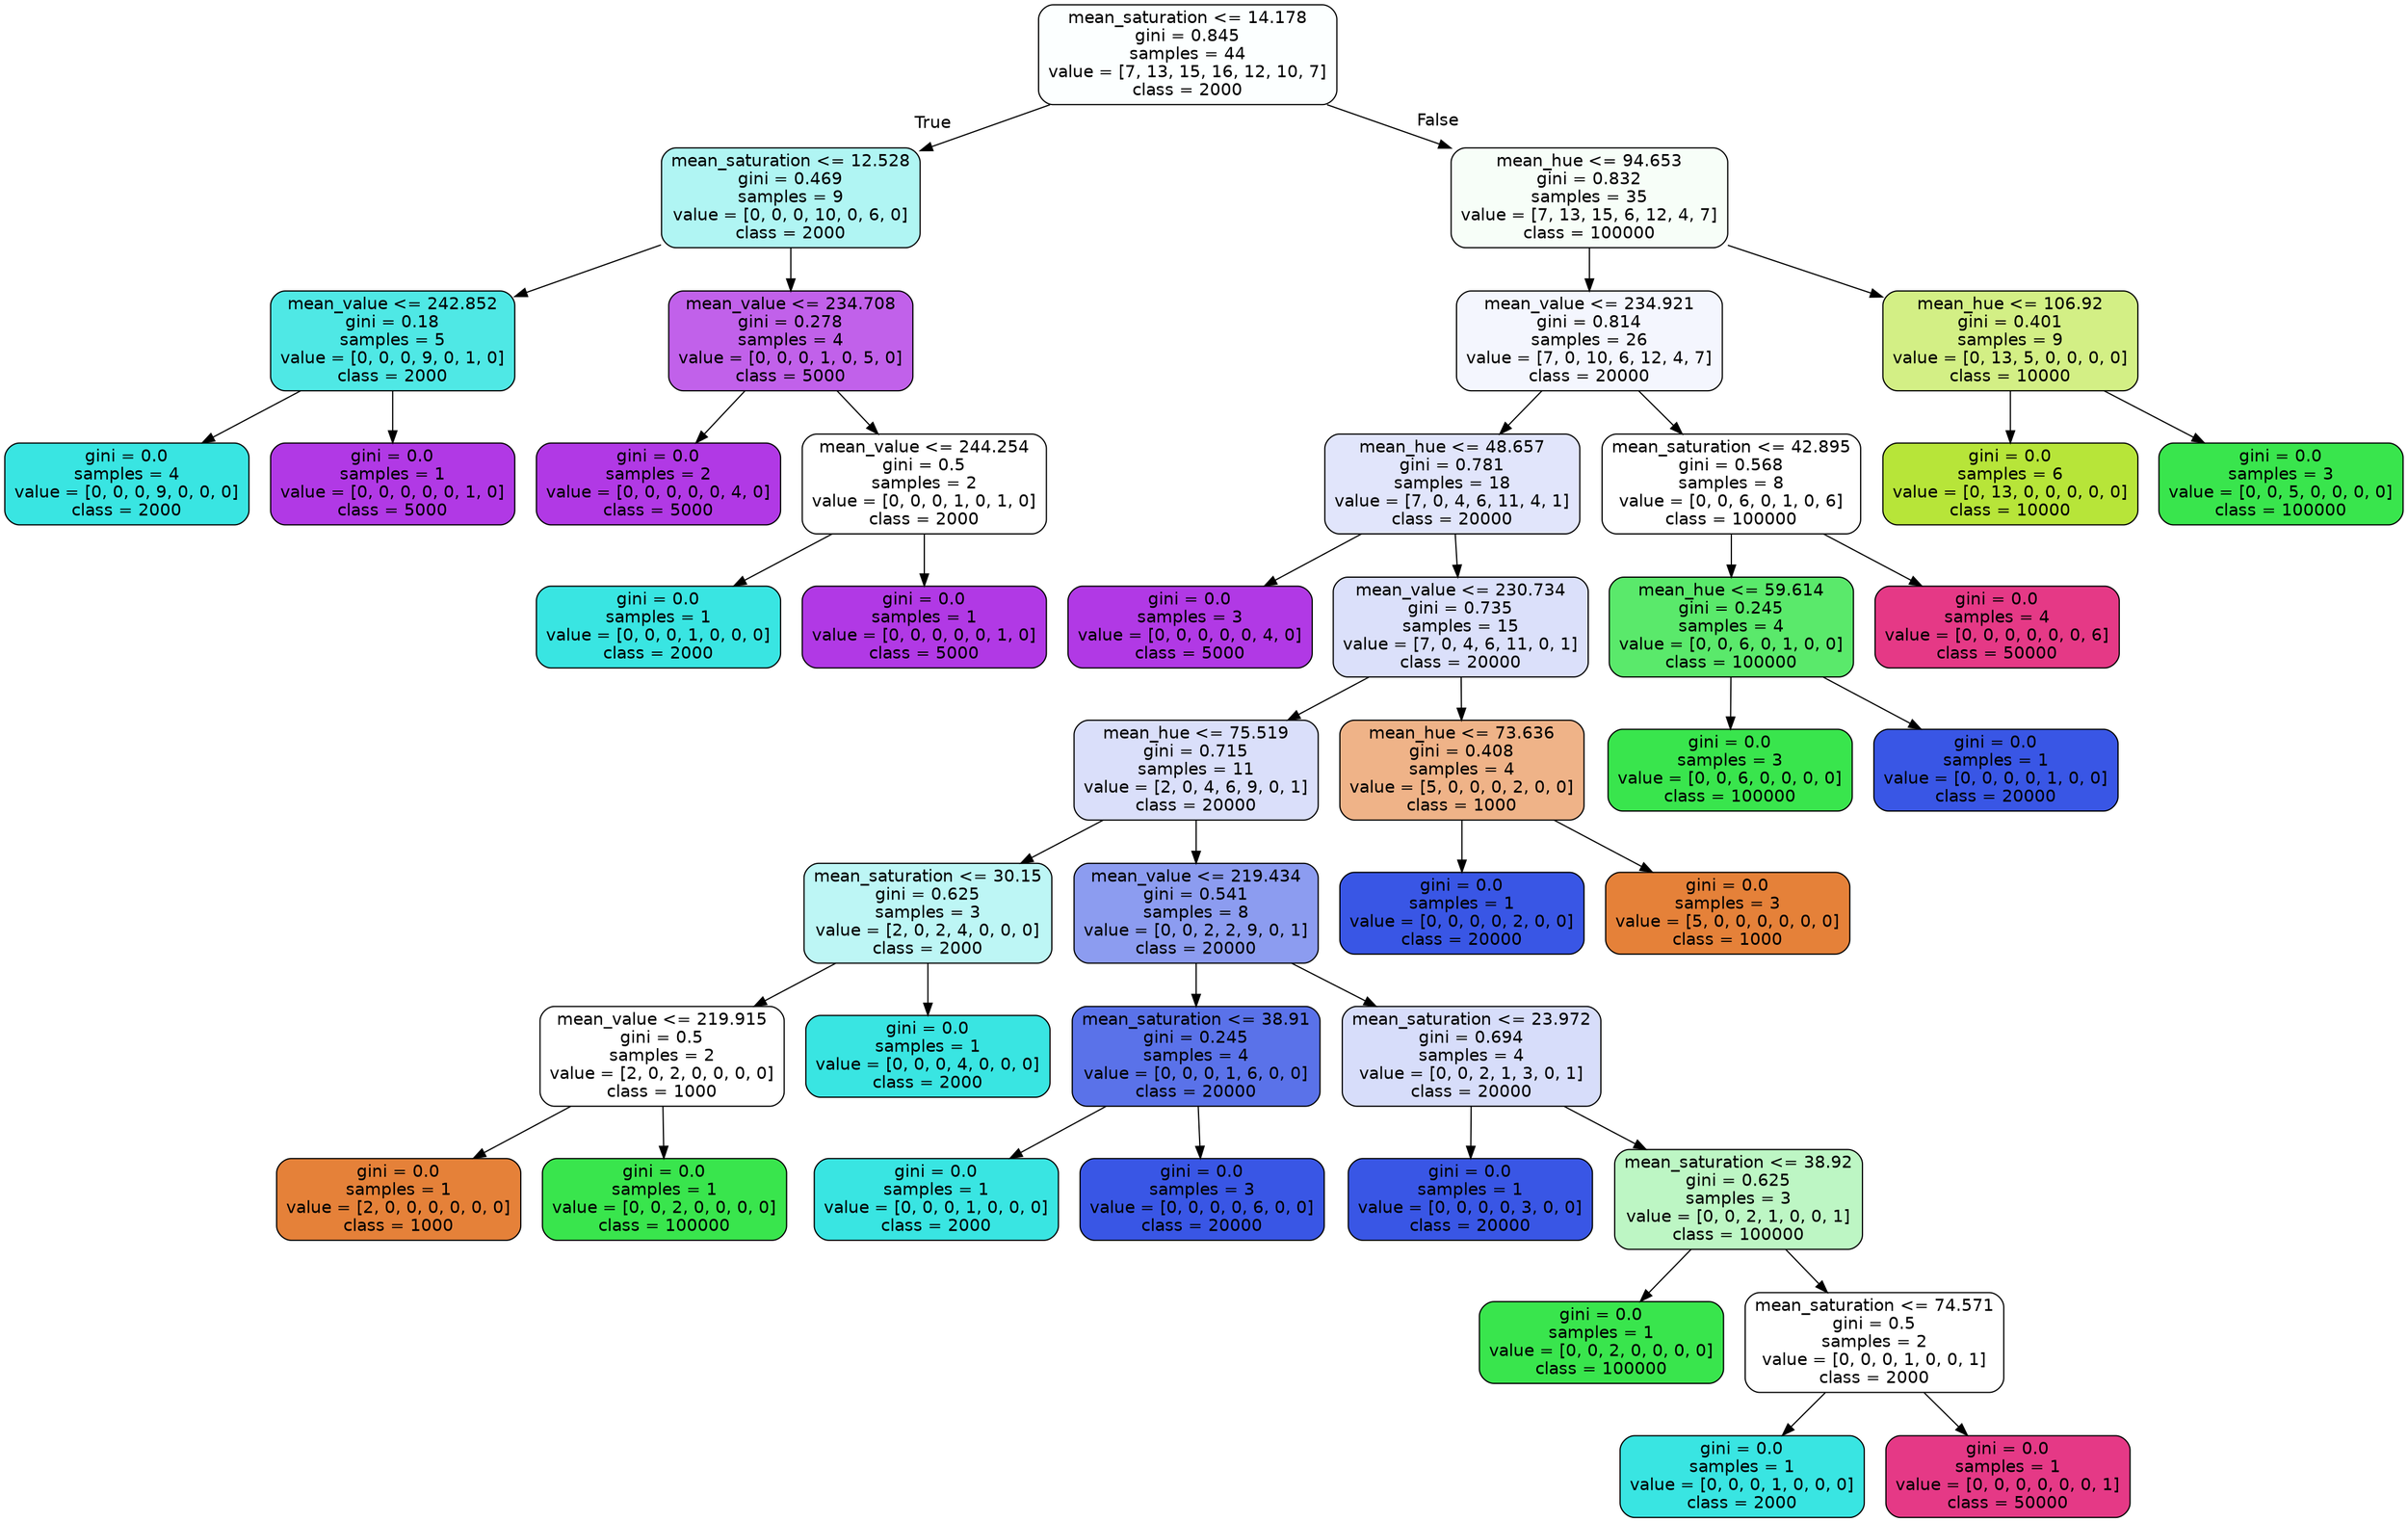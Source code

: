 digraph Tree {
node [shape=box, style="filled, rounded", color="black", fontname="helvetica"] ;
edge [fontname="helvetica"] ;
0 [label="mean_saturation <= 14.178\ngini = 0.845\nsamples = 44\nvalue = [7, 13, 15, 16, 12, 10, 7]\nclass = 2000", fillcolor="#fcffff"] ;
1 [label="mean_saturation <= 12.528\ngini = 0.469\nsamples = 9\nvalue = [0, 0, 0, 10, 0, 6, 0]\nclass = 2000", fillcolor="#b0f5f3"] ;
0 -> 1 [labeldistance=2.5, labelangle=45, headlabel="True"] ;
2 [label="mean_value <= 242.852\ngini = 0.18\nsamples = 5\nvalue = [0, 0, 0, 9, 0, 1, 0]\nclass = 2000", fillcolor="#4fe8e5"] ;
1 -> 2 ;
3 [label="gini = 0.0\nsamples = 4\nvalue = [0, 0, 0, 9, 0, 0, 0]\nclass = 2000", fillcolor="#39e5e2"] ;
2 -> 3 ;
4 [label="gini = 0.0\nsamples = 1\nvalue = [0, 0, 0, 0, 0, 1, 0]\nclass = 5000", fillcolor="#b139e5"] ;
2 -> 4 ;
5 [label="mean_value <= 234.708\ngini = 0.278\nsamples = 4\nvalue = [0, 0, 0, 1, 0, 5, 0]\nclass = 5000", fillcolor="#c161ea"] ;
1 -> 5 ;
6 [label="gini = 0.0\nsamples = 2\nvalue = [0, 0, 0, 0, 0, 4, 0]\nclass = 5000", fillcolor="#b139e5"] ;
5 -> 6 ;
7 [label="mean_value <= 244.254\ngini = 0.5\nsamples = 2\nvalue = [0, 0, 0, 1, 0, 1, 0]\nclass = 2000", fillcolor="#ffffff"] ;
5 -> 7 ;
8 [label="gini = 0.0\nsamples = 1\nvalue = [0, 0, 0, 1, 0, 0, 0]\nclass = 2000", fillcolor="#39e5e2"] ;
7 -> 8 ;
9 [label="gini = 0.0\nsamples = 1\nvalue = [0, 0, 0, 0, 0, 1, 0]\nclass = 5000", fillcolor="#b139e5"] ;
7 -> 9 ;
10 [label="mean_hue <= 94.653\ngini = 0.832\nsamples = 35\nvalue = [7, 13, 15, 6, 12, 4, 7]\nclass = 100000", fillcolor="#f7fef8"] ;
0 -> 10 [labeldistance=2.5, labelangle=-45, headlabel="False"] ;
11 [label="mean_value <= 234.921\ngini = 0.814\nsamples = 26\nvalue = [7, 0, 10, 6, 12, 4, 7]\nclass = 20000", fillcolor="#f4f6fe"] ;
10 -> 11 ;
12 [label="mean_hue <= 48.657\ngini = 0.781\nsamples = 18\nvalue = [7, 0, 4, 6, 11, 4, 1]\nclass = 20000", fillcolor="#e1e5fb"] ;
11 -> 12 ;
13 [label="gini = 0.0\nsamples = 3\nvalue = [0, 0, 0, 0, 0, 4, 0]\nclass = 5000", fillcolor="#b139e5"] ;
12 -> 13 ;
14 [label="mean_value <= 230.734\ngini = 0.735\nsamples = 15\nvalue = [7, 0, 4, 6, 11, 0, 1]\nclass = 20000", fillcolor="#dbe0fa"] ;
12 -> 14 ;
15 [label="mean_hue <= 75.519\ngini = 0.715\nsamples = 11\nvalue = [2, 0, 4, 6, 9, 0, 1]\nclass = 20000", fillcolor="#dadffa"] ;
14 -> 15 ;
16 [label="mean_saturation <= 30.15\ngini = 0.625\nsamples = 3\nvalue = [2, 0, 2, 4, 0, 0, 0]\nclass = 2000", fillcolor="#bdf6f5"] ;
15 -> 16 ;
17 [label="mean_value <= 219.915\ngini = 0.5\nsamples = 2\nvalue = [2, 0, 2, 0, 0, 0, 0]\nclass = 1000", fillcolor="#ffffff"] ;
16 -> 17 ;
18 [label="gini = 0.0\nsamples = 1\nvalue = [2, 0, 0, 0, 0, 0, 0]\nclass = 1000", fillcolor="#e58139"] ;
17 -> 18 ;
19 [label="gini = 0.0\nsamples = 1\nvalue = [0, 0, 2, 0, 0, 0, 0]\nclass = 100000", fillcolor="#39e54d"] ;
17 -> 19 ;
20 [label="gini = 0.0\nsamples = 1\nvalue = [0, 0, 0, 4, 0, 0, 0]\nclass = 2000", fillcolor="#39e5e2"] ;
16 -> 20 ;
21 [label="mean_value <= 219.434\ngini = 0.541\nsamples = 8\nvalue = [0, 0, 2, 2, 9, 0, 1]\nclass = 20000", fillcolor="#8c9cf0"] ;
15 -> 21 ;
22 [label="mean_saturation <= 38.91\ngini = 0.245\nsamples = 4\nvalue = [0, 0, 0, 1, 6, 0, 0]\nclass = 20000", fillcolor="#5a72e9"] ;
21 -> 22 ;
23 [label="gini = 0.0\nsamples = 1\nvalue = [0, 0, 0, 1, 0, 0, 0]\nclass = 2000", fillcolor="#39e5e2"] ;
22 -> 23 ;
24 [label="gini = 0.0\nsamples = 3\nvalue = [0, 0, 0, 0, 6, 0, 0]\nclass = 20000", fillcolor="#3956e5"] ;
22 -> 24 ;
25 [label="mean_saturation <= 23.972\ngini = 0.694\nsamples = 4\nvalue = [0, 0, 2, 1, 3, 0, 1]\nclass = 20000", fillcolor="#d7ddfa"] ;
21 -> 25 ;
26 [label="gini = 0.0\nsamples = 1\nvalue = [0, 0, 0, 0, 3, 0, 0]\nclass = 20000", fillcolor="#3956e5"] ;
25 -> 26 ;
27 [label="mean_saturation <= 38.92\ngini = 0.625\nsamples = 3\nvalue = [0, 0, 2, 1, 0, 0, 1]\nclass = 100000", fillcolor="#bdf6c4"] ;
25 -> 27 ;
28 [label="gini = 0.0\nsamples = 1\nvalue = [0, 0, 2, 0, 0, 0, 0]\nclass = 100000", fillcolor="#39e54d"] ;
27 -> 28 ;
29 [label="mean_saturation <= 74.571\ngini = 0.5\nsamples = 2\nvalue = [0, 0, 0, 1, 0, 0, 1]\nclass = 2000", fillcolor="#ffffff"] ;
27 -> 29 ;
30 [label="gini = 0.0\nsamples = 1\nvalue = [0, 0, 0, 1, 0, 0, 0]\nclass = 2000", fillcolor="#39e5e2"] ;
29 -> 30 ;
31 [label="gini = 0.0\nsamples = 1\nvalue = [0, 0, 0, 0, 0, 0, 1]\nclass = 50000", fillcolor="#e53986"] ;
29 -> 31 ;
32 [label="mean_hue <= 73.636\ngini = 0.408\nsamples = 4\nvalue = [5, 0, 0, 0, 2, 0, 0]\nclass = 1000", fillcolor="#efb388"] ;
14 -> 32 ;
33 [label="gini = 0.0\nsamples = 1\nvalue = [0, 0, 0, 0, 2, 0, 0]\nclass = 20000", fillcolor="#3956e5"] ;
32 -> 33 ;
34 [label="gini = 0.0\nsamples = 3\nvalue = [5, 0, 0, 0, 0, 0, 0]\nclass = 1000", fillcolor="#e58139"] ;
32 -> 34 ;
35 [label="mean_saturation <= 42.895\ngini = 0.568\nsamples = 8\nvalue = [0, 0, 6, 0, 1, 0, 6]\nclass = 100000", fillcolor="#ffffff"] ;
11 -> 35 ;
36 [label="mean_hue <= 59.614\ngini = 0.245\nsamples = 4\nvalue = [0, 0, 6, 0, 1, 0, 0]\nclass = 100000", fillcolor="#5ae96b"] ;
35 -> 36 ;
37 [label="gini = 0.0\nsamples = 3\nvalue = [0, 0, 6, 0, 0, 0, 0]\nclass = 100000", fillcolor="#39e54d"] ;
36 -> 37 ;
38 [label="gini = 0.0\nsamples = 1\nvalue = [0, 0, 0, 0, 1, 0, 0]\nclass = 20000", fillcolor="#3956e5"] ;
36 -> 38 ;
39 [label="gini = 0.0\nsamples = 4\nvalue = [0, 0, 0, 0, 0, 0, 6]\nclass = 50000", fillcolor="#e53986"] ;
35 -> 39 ;
40 [label="mean_hue <= 106.92\ngini = 0.401\nsamples = 9\nvalue = [0, 13, 5, 0, 0, 0, 0]\nclass = 10000", fillcolor="#d3ef85"] ;
10 -> 40 ;
41 [label="gini = 0.0\nsamples = 6\nvalue = [0, 13, 0, 0, 0, 0, 0]\nclass = 10000", fillcolor="#b7e539"] ;
40 -> 41 ;
42 [label="gini = 0.0\nsamples = 3\nvalue = [0, 0, 5, 0, 0, 0, 0]\nclass = 100000", fillcolor="#39e54d"] ;
40 -> 42 ;
}